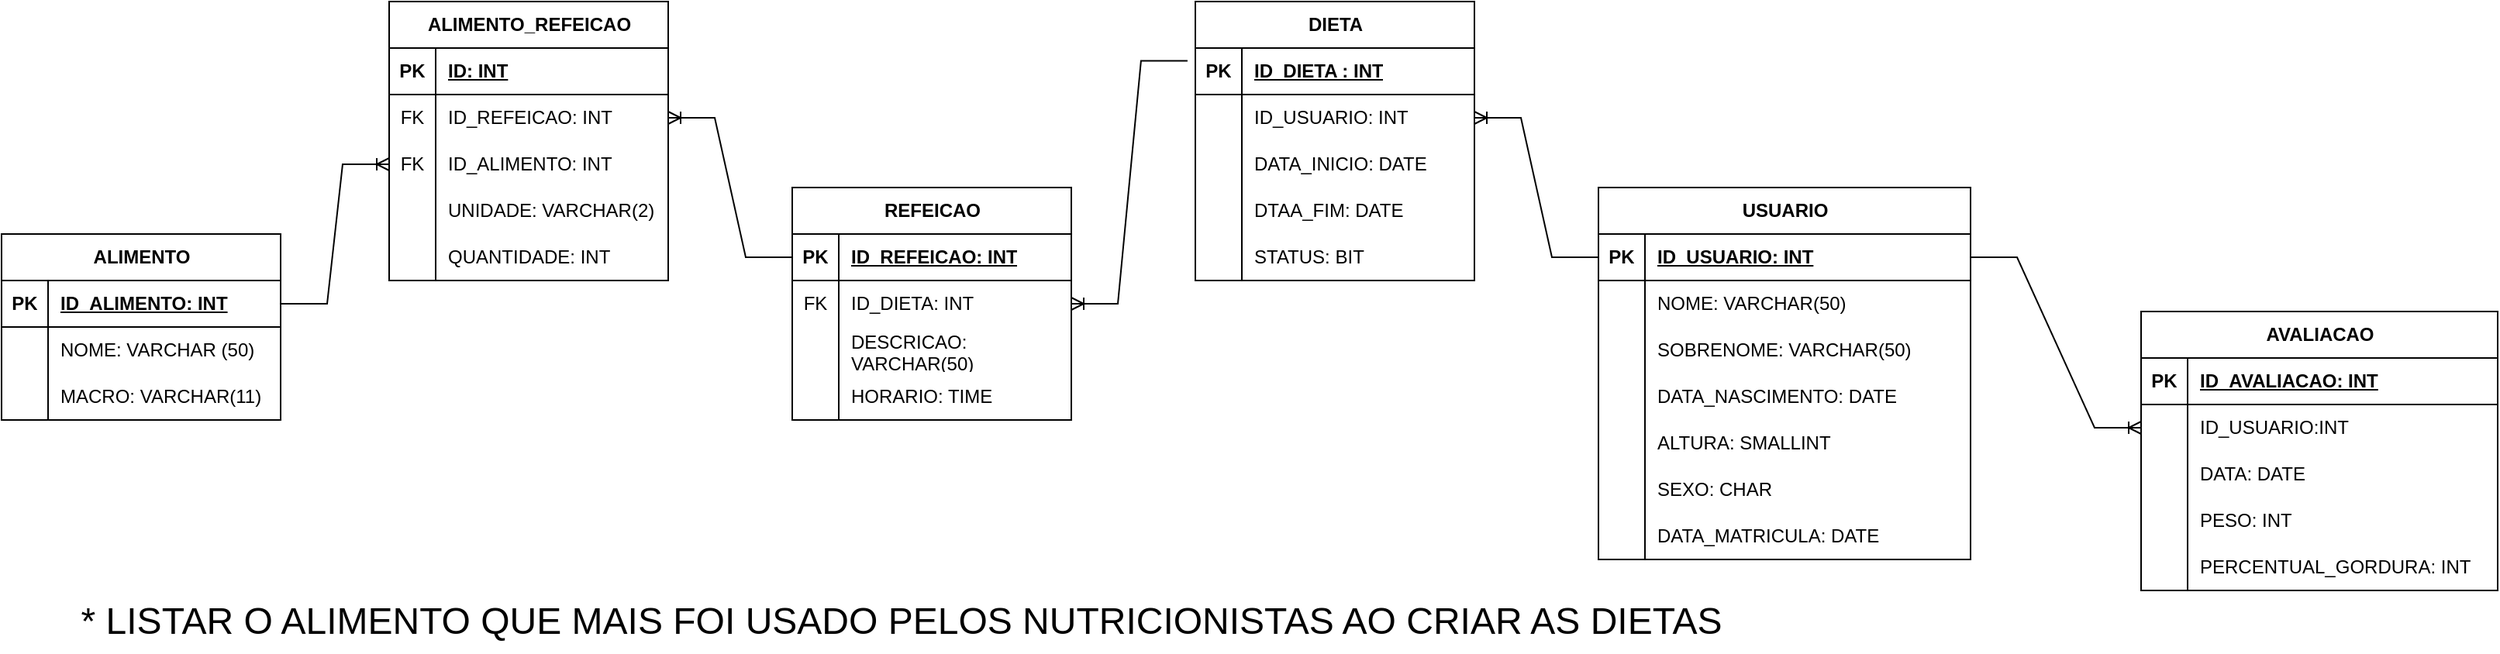 <mxfile version="21.6.1" type="device">
  <diagram id="R2lEEEUBdFMjLlhIrx00" name="Page-1">
    <mxGraphModel dx="2368" dy="731" grid="1" gridSize="10" guides="1" tooltips="1" connect="1" arrows="1" fold="1" page="1" pageScale="1" pageWidth="850" pageHeight="1100" math="0" shadow="0" extFonts="Permanent Marker^https://fonts.googleapis.com/css?family=Permanent+Marker">
      <root>
        <mxCell id="0" />
        <mxCell id="1" parent="0" />
        <mxCell id="DUflB0qH1Pc5Gv7iuEKo-1" value="USUARIO" style="shape=table;startSize=30;container=1;collapsible=1;childLayout=tableLayout;fixedRows=1;rowLines=0;fontStyle=1;align=center;resizeLast=1;html=1;" vertex="1" parent="1">
          <mxGeometry x="550" y="160" width="240" height="240" as="geometry" />
        </mxCell>
        <mxCell id="DUflB0qH1Pc5Gv7iuEKo-2" value="" style="shape=tableRow;horizontal=0;startSize=0;swimlaneHead=0;swimlaneBody=0;fillColor=none;collapsible=0;dropTarget=0;points=[[0,0.5],[1,0.5]];portConstraint=eastwest;top=0;left=0;right=0;bottom=1;" vertex="1" parent="DUflB0qH1Pc5Gv7iuEKo-1">
          <mxGeometry y="30" width="240" height="30" as="geometry" />
        </mxCell>
        <mxCell id="DUflB0qH1Pc5Gv7iuEKo-3" value="PK" style="shape=partialRectangle;connectable=0;fillColor=none;top=0;left=0;bottom=0;right=0;fontStyle=1;overflow=hidden;whiteSpace=wrap;html=1;" vertex="1" parent="DUflB0qH1Pc5Gv7iuEKo-2">
          <mxGeometry width="30" height="30" as="geometry">
            <mxRectangle width="30" height="30" as="alternateBounds" />
          </mxGeometry>
        </mxCell>
        <mxCell id="DUflB0qH1Pc5Gv7iuEKo-4" value="ID_USUARIO: INT" style="shape=partialRectangle;connectable=0;fillColor=none;top=0;left=0;bottom=0;right=0;align=left;spacingLeft=6;fontStyle=5;overflow=hidden;whiteSpace=wrap;html=1;" vertex="1" parent="DUflB0qH1Pc5Gv7iuEKo-2">
          <mxGeometry x="30" width="210" height="30" as="geometry">
            <mxRectangle width="210" height="30" as="alternateBounds" />
          </mxGeometry>
        </mxCell>
        <mxCell id="DUflB0qH1Pc5Gv7iuEKo-5" value="" style="shape=tableRow;horizontal=0;startSize=0;swimlaneHead=0;swimlaneBody=0;fillColor=none;collapsible=0;dropTarget=0;points=[[0,0.5],[1,0.5]];portConstraint=eastwest;top=0;left=0;right=0;bottom=0;" vertex="1" parent="DUflB0qH1Pc5Gv7iuEKo-1">
          <mxGeometry y="60" width="240" height="30" as="geometry" />
        </mxCell>
        <mxCell id="DUflB0qH1Pc5Gv7iuEKo-6" value="" style="shape=partialRectangle;connectable=0;fillColor=none;top=0;left=0;bottom=0;right=0;editable=1;overflow=hidden;whiteSpace=wrap;html=1;" vertex="1" parent="DUflB0qH1Pc5Gv7iuEKo-5">
          <mxGeometry width="30" height="30" as="geometry">
            <mxRectangle width="30" height="30" as="alternateBounds" />
          </mxGeometry>
        </mxCell>
        <mxCell id="DUflB0qH1Pc5Gv7iuEKo-7" value="NOME: VARCHAR(50)" style="shape=partialRectangle;connectable=0;fillColor=none;top=0;left=0;bottom=0;right=0;align=left;spacingLeft=6;overflow=hidden;whiteSpace=wrap;html=1;" vertex="1" parent="DUflB0qH1Pc5Gv7iuEKo-5">
          <mxGeometry x="30" width="210" height="30" as="geometry">
            <mxRectangle width="210" height="30" as="alternateBounds" />
          </mxGeometry>
        </mxCell>
        <mxCell id="DUflB0qH1Pc5Gv7iuEKo-8" value="" style="shape=tableRow;horizontal=0;startSize=0;swimlaneHead=0;swimlaneBody=0;fillColor=none;collapsible=0;dropTarget=0;points=[[0,0.5],[1,0.5]];portConstraint=eastwest;top=0;left=0;right=0;bottom=0;" vertex="1" parent="DUflB0qH1Pc5Gv7iuEKo-1">
          <mxGeometry y="90" width="240" height="30" as="geometry" />
        </mxCell>
        <mxCell id="DUflB0qH1Pc5Gv7iuEKo-9" value="" style="shape=partialRectangle;connectable=0;fillColor=none;top=0;left=0;bottom=0;right=0;editable=1;overflow=hidden;whiteSpace=wrap;html=1;" vertex="1" parent="DUflB0qH1Pc5Gv7iuEKo-8">
          <mxGeometry width="30" height="30" as="geometry">
            <mxRectangle width="30" height="30" as="alternateBounds" />
          </mxGeometry>
        </mxCell>
        <mxCell id="DUflB0qH1Pc5Gv7iuEKo-10" value="SOBRENOME: VARCHAR(50)" style="shape=partialRectangle;connectable=0;fillColor=none;top=0;left=0;bottom=0;right=0;align=left;spacingLeft=6;overflow=hidden;whiteSpace=wrap;html=1;" vertex="1" parent="DUflB0qH1Pc5Gv7iuEKo-8">
          <mxGeometry x="30" width="210" height="30" as="geometry">
            <mxRectangle width="210" height="30" as="alternateBounds" />
          </mxGeometry>
        </mxCell>
        <mxCell id="DUflB0qH1Pc5Gv7iuEKo-11" value="" style="shape=tableRow;horizontal=0;startSize=0;swimlaneHead=0;swimlaneBody=0;fillColor=none;collapsible=0;dropTarget=0;points=[[0,0.5],[1,0.5]];portConstraint=eastwest;top=0;left=0;right=0;bottom=0;" vertex="1" parent="DUflB0qH1Pc5Gv7iuEKo-1">
          <mxGeometry y="120" width="240" height="30" as="geometry" />
        </mxCell>
        <mxCell id="DUflB0qH1Pc5Gv7iuEKo-12" value="" style="shape=partialRectangle;connectable=0;fillColor=none;top=0;left=0;bottom=0;right=0;editable=1;overflow=hidden;whiteSpace=wrap;html=1;" vertex="1" parent="DUflB0qH1Pc5Gv7iuEKo-11">
          <mxGeometry width="30" height="30" as="geometry">
            <mxRectangle width="30" height="30" as="alternateBounds" />
          </mxGeometry>
        </mxCell>
        <mxCell id="DUflB0qH1Pc5Gv7iuEKo-13" value="DATA_NASCIMENTO: DATE" style="shape=partialRectangle;connectable=0;fillColor=none;top=0;left=0;bottom=0;right=0;align=left;spacingLeft=6;overflow=hidden;whiteSpace=wrap;html=1;" vertex="1" parent="DUflB0qH1Pc5Gv7iuEKo-11">
          <mxGeometry x="30" width="210" height="30" as="geometry">
            <mxRectangle width="210" height="30" as="alternateBounds" />
          </mxGeometry>
        </mxCell>
        <mxCell id="DUflB0qH1Pc5Gv7iuEKo-14" style="shape=tableRow;horizontal=0;startSize=0;swimlaneHead=0;swimlaneBody=0;fillColor=none;collapsible=0;dropTarget=0;points=[[0,0.5],[1,0.5]];portConstraint=eastwest;top=0;left=0;right=0;bottom=0;" vertex="1" parent="DUflB0qH1Pc5Gv7iuEKo-1">
          <mxGeometry y="150" width="240" height="30" as="geometry" />
        </mxCell>
        <mxCell id="DUflB0qH1Pc5Gv7iuEKo-15" style="shape=partialRectangle;connectable=0;fillColor=none;top=0;left=0;bottom=0;right=0;editable=1;overflow=hidden;whiteSpace=wrap;html=1;" vertex="1" parent="DUflB0qH1Pc5Gv7iuEKo-14">
          <mxGeometry width="30" height="30" as="geometry">
            <mxRectangle width="30" height="30" as="alternateBounds" />
          </mxGeometry>
        </mxCell>
        <mxCell id="DUflB0qH1Pc5Gv7iuEKo-16" value="ALTURA: SMALLINT" style="shape=partialRectangle;connectable=0;fillColor=none;top=0;left=0;bottom=0;right=0;align=left;spacingLeft=6;overflow=hidden;whiteSpace=wrap;html=1;" vertex="1" parent="DUflB0qH1Pc5Gv7iuEKo-14">
          <mxGeometry x="30" width="210" height="30" as="geometry">
            <mxRectangle width="210" height="30" as="alternateBounds" />
          </mxGeometry>
        </mxCell>
        <mxCell id="DUflB0qH1Pc5Gv7iuEKo-20" style="shape=tableRow;horizontal=0;startSize=0;swimlaneHead=0;swimlaneBody=0;fillColor=none;collapsible=0;dropTarget=0;points=[[0,0.5],[1,0.5]];portConstraint=eastwest;top=0;left=0;right=0;bottom=0;" vertex="1" parent="DUflB0qH1Pc5Gv7iuEKo-1">
          <mxGeometry y="180" width="240" height="30" as="geometry" />
        </mxCell>
        <mxCell id="DUflB0qH1Pc5Gv7iuEKo-21" style="shape=partialRectangle;connectable=0;fillColor=none;top=0;left=0;bottom=0;right=0;editable=1;overflow=hidden;whiteSpace=wrap;html=1;" vertex="1" parent="DUflB0qH1Pc5Gv7iuEKo-20">
          <mxGeometry width="30" height="30" as="geometry">
            <mxRectangle width="30" height="30" as="alternateBounds" />
          </mxGeometry>
        </mxCell>
        <mxCell id="DUflB0qH1Pc5Gv7iuEKo-22" value="SEXO: CHAR" style="shape=partialRectangle;connectable=0;fillColor=none;top=0;left=0;bottom=0;right=0;align=left;spacingLeft=6;overflow=hidden;whiteSpace=wrap;html=1;" vertex="1" parent="DUflB0qH1Pc5Gv7iuEKo-20">
          <mxGeometry x="30" width="210" height="30" as="geometry">
            <mxRectangle width="210" height="30" as="alternateBounds" />
          </mxGeometry>
        </mxCell>
        <mxCell id="DUflB0qH1Pc5Gv7iuEKo-91" style="shape=tableRow;horizontal=0;startSize=0;swimlaneHead=0;swimlaneBody=0;fillColor=none;collapsible=0;dropTarget=0;points=[[0,0.5],[1,0.5]];portConstraint=eastwest;top=0;left=0;right=0;bottom=0;" vertex="1" parent="DUflB0qH1Pc5Gv7iuEKo-1">
          <mxGeometry y="210" width="240" height="30" as="geometry" />
        </mxCell>
        <mxCell id="DUflB0qH1Pc5Gv7iuEKo-92" style="shape=partialRectangle;connectable=0;fillColor=none;top=0;left=0;bottom=0;right=0;editable=1;overflow=hidden;whiteSpace=wrap;html=1;" vertex="1" parent="DUflB0qH1Pc5Gv7iuEKo-91">
          <mxGeometry width="30" height="30" as="geometry">
            <mxRectangle width="30" height="30" as="alternateBounds" />
          </mxGeometry>
        </mxCell>
        <mxCell id="DUflB0qH1Pc5Gv7iuEKo-93" value="DATA_MATRICULA: DATE" style="shape=partialRectangle;connectable=0;fillColor=none;top=0;left=0;bottom=0;right=0;align=left;spacingLeft=6;overflow=hidden;whiteSpace=wrap;html=1;" vertex="1" parent="DUflB0qH1Pc5Gv7iuEKo-91">
          <mxGeometry x="30" width="210" height="30" as="geometry">
            <mxRectangle width="210" height="30" as="alternateBounds" />
          </mxGeometry>
        </mxCell>
        <mxCell id="DUflB0qH1Pc5Gv7iuEKo-68" value="" style="edgeStyle=entityRelationEdgeStyle;fontSize=12;html=1;endArrow=ERoneToMany;rounded=0;exitX=0;exitY=0.5;exitDx=0;exitDy=0;entryX=1;entryY=0.5;entryDx=0;entryDy=0;" edge="1" parent="1" source="DUflB0qH1Pc5Gv7iuEKo-2" target="DUflB0qH1Pc5Gv7iuEKo-139">
          <mxGeometry width="100" height="100" relative="1" as="geometry">
            <mxPoint x="160" y="270" as="sourcePoint" />
            <mxPoint x="420.0" y="155" as="targetPoint" />
          </mxGeometry>
        </mxCell>
        <mxCell id="DUflB0qH1Pc5Gv7iuEKo-69" value="AVALIACAO" style="shape=table;startSize=30;container=1;collapsible=1;childLayout=tableLayout;fixedRows=1;rowLines=0;fontStyle=1;align=center;resizeLast=1;html=1;" vertex="1" parent="1">
          <mxGeometry x="900" y="240" width="230" height="180" as="geometry" />
        </mxCell>
        <mxCell id="DUflB0qH1Pc5Gv7iuEKo-70" value="" style="shape=tableRow;horizontal=0;startSize=0;swimlaneHead=0;swimlaneBody=0;fillColor=none;collapsible=0;dropTarget=0;points=[[0,0.5],[1,0.5]];portConstraint=eastwest;top=0;left=0;right=0;bottom=1;" vertex="1" parent="DUflB0qH1Pc5Gv7iuEKo-69">
          <mxGeometry y="30" width="230" height="30" as="geometry" />
        </mxCell>
        <mxCell id="DUflB0qH1Pc5Gv7iuEKo-71" value="PK" style="shape=partialRectangle;connectable=0;fillColor=none;top=0;left=0;bottom=0;right=0;fontStyle=1;overflow=hidden;whiteSpace=wrap;html=1;" vertex="1" parent="DUflB0qH1Pc5Gv7iuEKo-70">
          <mxGeometry width="30" height="30" as="geometry">
            <mxRectangle width="30" height="30" as="alternateBounds" />
          </mxGeometry>
        </mxCell>
        <mxCell id="DUflB0qH1Pc5Gv7iuEKo-72" value="ID_AVALIACAO: INT" style="shape=partialRectangle;connectable=0;fillColor=none;top=0;left=0;bottom=0;right=0;align=left;spacingLeft=6;fontStyle=5;overflow=hidden;whiteSpace=wrap;html=1;" vertex="1" parent="DUflB0qH1Pc5Gv7iuEKo-70">
          <mxGeometry x="30" width="200" height="30" as="geometry">
            <mxRectangle width="200" height="30" as="alternateBounds" />
          </mxGeometry>
        </mxCell>
        <mxCell id="DUflB0qH1Pc5Gv7iuEKo-73" value="" style="shape=tableRow;horizontal=0;startSize=0;swimlaneHead=0;swimlaneBody=0;fillColor=none;collapsible=0;dropTarget=0;points=[[0,0.5],[1,0.5]];portConstraint=eastwest;top=0;left=0;right=0;bottom=0;" vertex="1" parent="DUflB0qH1Pc5Gv7iuEKo-69">
          <mxGeometry y="60" width="230" height="30" as="geometry" />
        </mxCell>
        <mxCell id="DUflB0qH1Pc5Gv7iuEKo-74" value="" style="shape=partialRectangle;connectable=0;fillColor=none;top=0;left=0;bottom=0;right=0;editable=1;overflow=hidden;whiteSpace=wrap;html=1;" vertex="1" parent="DUflB0qH1Pc5Gv7iuEKo-73">
          <mxGeometry width="30" height="30" as="geometry">
            <mxRectangle width="30" height="30" as="alternateBounds" />
          </mxGeometry>
        </mxCell>
        <mxCell id="DUflB0qH1Pc5Gv7iuEKo-75" value="ID_USUARIO:INT" style="shape=partialRectangle;connectable=0;fillColor=none;top=0;left=0;bottom=0;right=0;align=left;spacingLeft=6;overflow=hidden;whiteSpace=wrap;html=1;" vertex="1" parent="DUflB0qH1Pc5Gv7iuEKo-73">
          <mxGeometry x="30" width="200" height="30" as="geometry">
            <mxRectangle width="200" height="30" as="alternateBounds" />
          </mxGeometry>
        </mxCell>
        <mxCell id="DUflB0qH1Pc5Gv7iuEKo-76" value="" style="shape=tableRow;horizontal=0;startSize=0;swimlaneHead=0;swimlaneBody=0;fillColor=none;collapsible=0;dropTarget=0;points=[[0,0.5],[1,0.5]];portConstraint=eastwest;top=0;left=0;right=0;bottom=0;" vertex="1" parent="DUflB0qH1Pc5Gv7iuEKo-69">
          <mxGeometry y="90" width="230" height="30" as="geometry" />
        </mxCell>
        <mxCell id="DUflB0qH1Pc5Gv7iuEKo-77" value="" style="shape=partialRectangle;connectable=0;fillColor=none;top=0;left=0;bottom=0;right=0;editable=1;overflow=hidden;whiteSpace=wrap;html=1;" vertex="1" parent="DUflB0qH1Pc5Gv7iuEKo-76">
          <mxGeometry width="30" height="30" as="geometry">
            <mxRectangle width="30" height="30" as="alternateBounds" />
          </mxGeometry>
        </mxCell>
        <mxCell id="DUflB0qH1Pc5Gv7iuEKo-78" value="DATA: DATE" style="shape=partialRectangle;connectable=0;fillColor=none;top=0;left=0;bottom=0;right=0;align=left;spacingLeft=6;overflow=hidden;whiteSpace=wrap;html=1;" vertex="1" parent="DUflB0qH1Pc5Gv7iuEKo-76">
          <mxGeometry x="30" width="200" height="30" as="geometry">
            <mxRectangle width="200" height="30" as="alternateBounds" />
          </mxGeometry>
        </mxCell>
        <mxCell id="DUflB0qH1Pc5Gv7iuEKo-79" value="" style="shape=tableRow;horizontal=0;startSize=0;swimlaneHead=0;swimlaneBody=0;fillColor=none;collapsible=0;dropTarget=0;points=[[0,0.5],[1,0.5]];portConstraint=eastwest;top=0;left=0;right=0;bottom=0;" vertex="1" parent="DUflB0qH1Pc5Gv7iuEKo-69">
          <mxGeometry y="120" width="230" height="30" as="geometry" />
        </mxCell>
        <mxCell id="DUflB0qH1Pc5Gv7iuEKo-80" value="" style="shape=partialRectangle;connectable=0;fillColor=none;top=0;left=0;bottom=0;right=0;editable=1;overflow=hidden;whiteSpace=wrap;html=1;" vertex="1" parent="DUflB0qH1Pc5Gv7iuEKo-79">
          <mxGeometry width="30" height="30" as="geometry">
            <mxRectangle width="30" height="30" as="alternateBounds" />
          </mxGeometry>
        </mxCell>
        <mxCell id="DUflB0qH1Pc5Gv7iuEKo-81" value="PESO: INT" style="shape=partialRectangle;connectable=0;fillColor=none;top=0;left=0;bottom=0;right=0;align=left;spacingLeft=6;overflow=hidden;whiteSpace=wrap;html=1;" vertex="1" parent="DUflB0qH1Pc5Gv7iuEKo-79">
          <mxGeometry x="30" width="200" height="30" as="geometry">
            <mxRectangle width="200" height="30" as="alternateBounds" />
          </mxGeometry>
        </mxCell>
        <mxCell id="DUflB0qH1Pc5Gv7iuEKo-86" style="shape=tableRow;horizontal=0;startSize=0;swimlaneHead=0;swimlaneBody=0;fillColor=none;collapsible=0;dropTarget=0;points=[[0,0.5],[1,0.5]];portConstraint=eastwest;top=0;left=0;right=0;bottom=0;" vertex="1" parent="DUflB0qH1Pc5Gv7iuEKo-69">
          <mxGeometry y="150" width="230" height="30" as="geometry" />
        </mxCell>
        <mxCell id="DUflB0qH1Pc5Gv7iuEKo-87" style="shape=partialRectangle;connectable=0;fillColor=none;top=0;left=0;bottom=0;right=0;editable=1;overflow=hidden;whiteSpace=wrap;html=1;" vertex="1" parent="DUflB0qH1Pc5Gv7iuEKo-86">
          <mxGeometry width="30" height="30" as="geometry">
            <mxRectangle width="30" height="30" as="alternateBounds" />
          </mxGeometry>
        </mxCell>
        <mxCell id="DUflB0qH1Pc5Gv7iuEKo-88" value="PERCENTUAL_GORDURA: INT" style="shape=partialRectangle;connectable=0;fillColor=none;top=0;left=0;bottom=0;right=0;align=left;spacingLeft=6;overflow=hidden;whiteSpace=wrap;html=1;" vertex="1" parent="DUflB0qH1Pc5Gv7iuEKo-86">
          <mxGeometry x="30" width="200" height="30" as="geometry">
            <mxRectangle width="200" height="30" as="alternateBounds" />
          </mxGeometry>
        </mxCell>
        <mxCell id="DUflB0qH1Pc5Gv7iuEKo-82" value="" style="edgeStyle=entityRelationEdgeStyle;fontSize=12;html=1;endArrow=ERoneToMany;rounded=0;exitX=1;exitY=0.5;exitDx=0;exitDy=0;entryX=0;entryY=0.5;entryDx=0;entryDy=0;" edge="1" parent="1" source="DUflB0qH1Pc5Gv7iuEKo-2" target="DUflB0qH1Pc5Gv7iuEKo-73">
          <mxGeometry width="100" height="100" relative="1" as="geometry">
            <mxPoint x="660" y="270" as="sourcePoint" />
            <mxPoint x="760" y="170" as="targetPoint" />
          </mxGeometry>
        </mxCell>
        <mxCell id="DUflB0qH1Pc5Gv7iuEKo-94" value="REFEICAO" style="shape=table;startSize=30;container=1;collapsible=1;childLayout=tableLayout;fixedRows=1;rowLines=0;fontStyle=1;align=center;resizeLast=1;html=1;" vertex="1" parent="1">
          <mxGeometry x="30" y="160" width="180" height="150" as="geometry" />
        </mxCell>
        <mxCell id="DUflB0qH1Pc5Gv7iuEKo-95" value="" style="shape=tableRow;horizontal=0;startSize=0;swimlaneHead=0;swimlaneBody=0;fillColor=none;collapsible=0;dropTarget=0;points=[[0,0.5],[1,0.5]];portConstraint=eastwest;top=0;left=0;right=0;bottom=1;" vertex="1" parent="DUflB0qH1Pc5Gv7iuEKo-94">
          <mxGeometry y="30" width="180" height="30" as="geometry" />
        </mxCell>
        <mxCell id="DUflB0qH1Pc5Gv7iuEKo-96" value="PK" style="shape=partialRectangle;connectable=0;fillColor=none;top=0;left=0;bottom=0;right=0;fontStyle=1;overflow=hidden;whiteSpace=wrap;html=1;" vertex="1" parent="DUflB0qH1Pc5Gv7iuEKo-95">
          <mxGeometry width="30" height="30" as="geometry">
            <mxRectangle width="30" height="30" as="alternateBounds" />
          </mxGeometry>
        </mxCell>
        <mxCell id="DUflB0qH1Pc5Gv7iuEKo-97" value="ID_REFEICAO: INT" style="shape=partialRectangle;connectable=0;fillColor=none;top=0;left=0;bottom=0;right=0;align=left;spacingLeft=6;fontStyle=5;overflow=hidden;whiteSpace=wrap;html=1;" vertex="1" parent="DUflB0qH1Pc5Gv7iuEKo-95">
          <mxGeometry x="30" width="150" height="30" as="geometry">
            <mxRectangle width="150" height="30" as="alternateBounds" />
          </mxGeometry>
        </mxCell>
        <mxCell id="DUflB0qH1Pc5Gv7iuEKo-98" value="" style="shape=tableRow;horizontal=0;startSize=0;swimlaneHead=0;swimlaneBody=0;fillColor=none;collapsible=0;dropTarget=0;points=[[0,0.5],[1,0.5]];portConstraint=eastwest;top=0;left=0;right=0;bottom=0;" vertex="1" parent="DUflB0qH1Pc5Gv7iuEKo-94">
          <mxGeometry y="60" width="180" height="30" as="geometry" />
        </mxCell>
        <mxCell id="DUflB0qH1Pc5Gv7iuEKo-99" value="FK" style="shape=partialRectangle;connectable=0;fillColor=none;top=0;left=0;bottom=0;right=0;editable=1;overflow=hidden;whiteSpace=wrap;html=1;" vertex="1" parent="DUflB0qH1Pc5Gv7iuEKo-98">
          <mxGeometry width="30" height="30" as="geometry">
            <mxRectangle width="30" height="30" as="alternateBounds" />
          </mxGeometry>
        </mxCell>
        <mxCell id="DUflB0qH1Pc5Gv7iuEKo-100" value="ID_DIETA: INT" style="shape=partialRectangle;connectable=0;fillColor=none;top=0;left=0;bottom=0;right=0;align=left;spacingLeft=6;overflow=hidden;whiteSpace=wrap;html=1;" vertex="1" parent="DUflB0qH1Pc5Gv7iuEKo-98">
          <mxGeometry x="30" width="150" height="30" as="geometry">
            <mxRectangle width="150" height="30" as="alternateBounds" />
          </mxGeometry>
        </mxCell>
        <mxCell id="DUflB0qH1Pc5Gv7iuEKo-101" value="" style="shape=tableRow;horizontal=0;startSize=0;swimlaneHead=0;swimlaneBody=0;fillColor=none;collapsible=0;dropTarget=0;points=[[0,0.5],[1,0.5]];portConstraint=eastwest;top=0;left=0;right=0;bottom=0;" vertex="1" parent="DUflB0qH1Pc5Gv7iuEKo-94">
          <mxGeometry y="90" width="180" height="30" as="geometry" />
        </mxCell>
        <mxCell id="DUflB0qH1Pc5Gv7iuEKo-102" value="" style="shape=partialRectangle;connectable=0;fillColor=none;top=0;left=0;bottom=0;right=0;editable=1;overflow=hidden;whiteSpace=wrap;html=1;" vertex="1" parent="DUflB0qH1Pc5Gv7iuEKo-101">
          <mxGeometry width="30" height="30" as="geometry">
            <mxRectangle width="30" height="30" as="alternateBounds" />
          </mxGeometry>
        </mxCell>
        <mxCell id="DUflB0qH1Pc5Gv7iuEKo-103" value="DESCRICAO: VARCHAR(50)" style="shape=partialRectangle;connectable=0;fillColor=none;top=0;left=0;bottom=0;right=0;align=left;spacingLeft=6;overflow=hidden;whiteSpace=wrap;html=1;" vertex="1" parent="DUflB0qH1Pc5Gv7iuEKo-101">
          <mxGeometry x="30" width="150" height="30" as="geometry">
            <mxRectangle width="150" height="30" as="alternateBounds" />
          </mxGeometry>
        </mxCell>
        <mxCell id="DUflB0qH1Pc5Gv7iuEKo-104" style="shape=tableRow;horizontal=0;startSize=0;swimlaneHead=0;swimlaneBody=0;fillColor=none;collapsible=0;dropTarget=0;points=[[0,0.5],[1,0.5]];portConstraint=eastwest;top=0;left=0;right=0;bottom=0;" vertex="1" parent="DUflB0qH1Pc5Gv7iuEKo-94">
          <mxGeometry y="120" width="180" height="30" as="geometry" />
        </mxCell>
        <mxCell id="DUflB0qH1Pc5Gv7iuEKo-105" value="" style="shape=partialRectangle;connectable=0;fillColor=none;top=0;left=0;bottom=0;right=0;editable=1;overflow=hidden;whiteSpace=wrap;html=1;" vertex="1" parent="DUflB0qH1Pc5Gv7iuEKo-104">
          <mxGeometry width="30" height="30" as="geometry">
            <mxRectangle width="30" height="30" as="alternateBounds" />
          </mxGeometry>
        </mxCell>
        <mxCell id="DUflB0qH1Pc5Gv7iuEKo-106" value="HORARIO: TIME" style="shape=partialRectangle;connectable=0;fillColor=none;top=0;left=0;bottom=0;right=0;align=left;spacingLeft=6;overflow=hidden;whiteSpace=wrap;html=1;" vertex="1" parent="DUflB0qH1Pc5Gv7iuEKo-104">
          <mxGeometry x="30" width="150" height="30" as="geometry">
            <mxRectangle width="150" height="30" as="alternateBounds" />
          </mxGeometry>
        </mxCell>
        <mxCell id="DUflB0qH1Pc5Gv7iuEKo-107" value="ALIMENTO_REFEICAO" style="shape=table;startSize=30;container=1;collapsible=1;childLayout=tableLayout;fixedRows=1;rowLines=0;fontStyle=1;align=center;resizeLast=1;html=1;" vertex="1" parent="1">
          <mxGeometry x="-230" y="40" width="180" height="180" as="geometry" />
        </mxCell>
        <mxCell id="DUflB0qH1Pc5Gv7iuEKo-108" value="" style="shape=tableRow;horizontal=0;startSize=0;swimlaneHead=0;swimlaneBody=0;fillColor=none;collapsible=0;dropTarget=0;points=[[0,0.5],[1,0.5]];portConstraint=eastwest;top=0;left=0;right=0;bottom=1;" vertex="1" parent="DUflB0qH1Pc5Gv7iuEKo-107">
          <mxGeometry y="30" width="180" height="30" as="geometry" />
        </mxCell>
        <mxCell id="DUflB0qH1Pc5Gv7iuEKo-109" value="PK" style="shape=partialRectangle;connectable=0;fillColor=none;top=0;left=0;bottom=0;right=0;fontStyle=1;overflow=hidden;whiteSpace=wrap;html=1;" vertex="1" parent="DUflB0qH1Pc5Gv7iuEKo-108">
          <mxGeometry width="30" height="30" as="geometry">
            <mxRectangle width="30" height="30" as="alternateBounds" />
          </mxGeometry>
        </mxCell>
        <mxCell id="DUflB0qH1Pc5Gv7iuEKo-110" value="ID: INT" style="shape=partialRectangle;connectable=0;fillColor=none;top=0;left=0;bottom=0;right=0;align=left;spacingLeft=6;fontStyle=5;overflow=hidden;whiteSpace=wrap;html=1;" vertex="1" parent="DUflB0qH1Pc5Gv7iuEKo-108">
          <mxGeometry x="30" width="150" height="30" as="geometry">
            <mxRectangle width="150" height="30" as="alternateBounds" />
          </mxGeometry>
        </mxCell>
        <mxCell id="DUflB0qH1Pc5Gv7iuEKo-111" value="" style="shape=tableRow;horizontal=0;startSize=0;swimlaneHead=0;swimlaneBody=0;fillColor=none;collapsible=0;dropTarget=0;points=[[0,0.5],[1,0.5]];portConstraint=eastwest;top=0;left=0;right=0;bottom=0;" vertex="1" parent="DUflB0qH1Pc5Gv7iuEKo-107">
          <mxGeometry y="60" width="180" height="30" as="geometry" />
        </mxCell>
        <mxCell id="DUflB0qH1Pc5Gv7iuEKo-112" value="FK" style="shape=partialRectangle;connectable=0;fillColor=none;top=0;left=0;bottom=0;right=0;editable=1;overflow=hidden;whiteSpace=wrap;html=1;" vertex="1" parent="DUflB0qH1Pc5Gv7iuEKo-111">
          <mxGeometry width="30" height="30" as="geometry">
            <mxRectangle width="30" height="30" as="alternateBounds" />
          </mxGeometry>
        </mxCell>
        <mxCell id="DUflB0qH1Pc5Gv7iuEKo-113" value="ID_REFEICAO: INT" style="shape=partialRectangle;connectable=0;fillColor=none;top=0;left=0;bottom=0;right=0;align=left;spacingLeft=6;overflow=hidden;whiteSpace=wrap;html=1;" vertex="1" parent="DUflB0qH1Pc5Gv7iuEKo-111">
          <mxGeometry x="30" width="150" height="30" as="geometry">
            <mxRectangle width="150" height="30" as="alternateBounds" />
          </mxGeometry>
        </mxCell>
        <mxCell id="DUflB0qH1Pc5Gv7iuEKo-114" value="" style="shape=tableRow;horizontal=0;startSize=0;swimlaneHead=0;swimlaneBody=0;fillColor=none;collapsible=0;dropTarget=0;points=[[0,0.5],[1,0.5]];portConstraint=eastwest;top=0;left=0;right=0;bottom=0;" vertex="1" parent="DUflB0qH1Pc5Gv7iuEKo-107">
          <mxGeometry y="90" width="180" height="30" as="geometry" />
        </mxCell>
        <mxCell id="DUflB0qH1Pc5Gv7iuEKo-115" value="FK" style="shape=partialRectangle;connectable=0;fillColor=none;top=0;left=0;bottom=0;right=0;editable=1;overflow=hidden;whiteSpace=wrap;html=1;" vertex="1" parent="DUflB0qH1Pc5Gv7iuEKo-114">
          <mxGeometry width="30" height="30" as="geometry">
            <mxRectangle width="30" height="30" as="alternateBounds" />
          </mxGeometry>
        </mxCell>
        <mxCell id="DUflB0qH1Pc5Gv7iuEKo-116" value="ID_ALIMENTO: INT" style="shape=partialRectangle;connectable=0;fillColor=none;top=0;left=0;bottom=0;right=0;align=left;spacingLeft=6;overflow=hidden;whiteSpace=wrap;html=1;" vertex="1" parent="DUflB0qH1Pc5Gv7iuEKo-114">
          <mxGeometry x="30" width="150" height="30" as="geometry">
            <mxRectangle width="150" height="30" as="alternateBounds" />
          </mxGeometry>
        </mxCell>
        <mxCell id="DUflB0qH1Pc5Gv7iuEKo-117" value="" style="shape=tableRow;horizontal=0;startSize=0;swimlaneHead=0;swimlaneBody=0;fillColor=none;collapsible=0;dropTarget=0;points=[[0,0.5],[1,0.5]];portConstraint=eastwest;top=0;left=0;right=0;bottom=0;" vertex="1" parent="DUflB0qH1Pc5Gv7iuEKo-107">
          <mxGeometry y="120" width="180" height="30" as="geometry" />
        </mxCell>
        <mxCell id="DUflB0qH1Pc5Gv7iuEKo-118" value="" style="shape=partialRectangle;connectable=0;fillColor=none;top=0;left=0;bottom=0;right=0;editable=1;overflow=hidden;whiteSpace=wrap;html=1;" vertex="1" parent="DUflB0qH1Pc5Gv7iuEKo-117">
          <mxGeometry width="30" height="30" as="geometry">
            <mxRectangle width="30" height="30" as="alternateBounds" />
          </mxGeometry>
        </mxCell>
        <mxCell id="DUflB0qH1Pc5Gv7iuEKo-119" value="UNIDADE: VARCHAR(2)" style="shape=partialRectangle;connectable=0;fillColor=none;top=0;left=0;bottom=0;right=0;align=left;spacingLeft=6;overflow=hidden;whiteSpace=wrap;html=1;" vertex="1" parent="DUflB0qH1Pc5Gv7iuEKo-117">
          <mxGeometry x="30" width="150" height="30" as="geometry">
            <mxRectangle width="150" height="30" as="alternateBounds" />
          </mxGeometry>
        </mxCell>
        <mxCell id="DUflB0qH1Pc5Gv7iuEKo-120" style="shape=tableRow;horizontal=0;startSize=0;swimlaneHead=0;swimlaneBody=0;fillColor=none;collapsible=0;dropTarget=0;points=[[0,0.5],[1,0.5]];portConstraint=eastwest;top=0;left=0;right=0;bottom=0;" vertex="1" parent="DUflB0qH1Pc5Gv7iuEKo-107">
          <mxGeometry y="150" width="180" height="30" as="geometry" />
        </mxCell>
        <mxCell id="DUflB0qH1Pc5Gv7iuEKo-121" style="shape=partialRectangle;connectable=0;fillColor=none;top=0;left=0;bottom=0;right=0;editable=1;overflow=hidden;whiteSpace=wrap;html=1;" vertex="1" parent="DUflB0qH1Pc5Gv7iuEKo-120">
          <mxGeometry width="30" height="30" as="geometry">
            <mxRectangle width="30" height="30" as="alternateBounds" />
          </mxGeometry>
        </mxCell>
        <mxCell id="DUflB0qH1Pc5Gv7iuEKo-122" value="QUANTIDADE: INT" style="shape=partialRectangle;connectable=0;fillColor=none;top=0;left=0;bottom=0;right=0;align=left;spacingLeft=6;overflow=hidden;whiteSpace=wrap;html=1;" vertex="1" parent="DUflB0qH1Pc5Gv7iuEKo-120">
          <mxGeometry x="30" width="150" height="30" as="geometry">
            <mxRectangle width="150" height="30" as="alternateBounds" />
          </mxGeometry>
        </mxCell>
        <mxCell id="DUflB0qH1Pc5Gv7iuEKo-123" value="ALIMENTO" style="shape=table;startSize=30;container=1;collapsible=1;childLayout=tableLayout;fixedRows=1;rowLines=0;fontStyle=1;align=center;resizeLast=1;html=1;" vertex="1" parent="1">
          <mxGeometry x="-480" y="190" width="180" height="120" as="geometry" />
        </mxCell>
        <mxCell id="DUflB0qH1Pc5Gv7iuEKo-124" value="" style="shape=tableRow;horizontal=0;startSize=0;swimlaneHead=0;swimlaneBody=0;fillColor=none;collapsible=0;dropTarget=0;points=[[0,0.5],[1,0.5]];portConstraint=eastwest;top=0;left=0;right=0;bottom=1;" vertex="1" parent="DUflB0qH1Pc5Gv7iuEKo-123">
          <mxGeometry y="30" width="180" height="30" as="geometry" />
        </mxCell>
        <mxCell id="DUflB0qH1Pc5Gv7iuEKo-125" value="PK" style="shape=partialRectangle;connectable=0;fillColor=none;top=0;left=0;bottom=0;right=0;fontStyle=1;overflow=hidden;whiteSpace=wrap;html=1;" vertex="1" parent="DUflB0qH1Pc5Gv7iuEKo-124">
          <mxGeometry width="30" height="30" as="geometry">
            <mxRectangle width="30" height="30" as="alternateBounds" />
          </mxGeometry>
        </mxCell>
        <mxCell id="DUflB0qH1Pc5Gv7iuEKo-126" value="ID_ALIMENTO: INT" style="shape=partialRectangle;connectable=0;fillColor=none;top=0;left=0;bottom=0;right=0;align=left;spacingLeft=6;fontStyle=5;overflow=hidden;whiteSpace=wrap;html=1;" vertex="1" parent="DUflB0qH1Pc5Gv7iuEKo-124">
          <mxGeometry x="30" width="150" height="30" as="geometry">
            <mxRectangle width="150" height="30" as="alternateBounds" />
          </mxGeometry>
        </mxCell>
        <mxCell id="DUflB0qH1Pc5Gv7iuEKo-127" value="" style="shape=tableRow;horizontal=0;startSize=0;swimlaneHead=0;swimlaneBody=0;fillColor=none;collapsible=0;dropTarget=0;points=[[0,0.5],[1,0.5]];portConstraint=eastwest;top=0;left=0;right=0;bottom=0;" vertex="1" parent="DUflB0qH1Pc5Gv7iuEKo-123">
          <mxGeometry y="60" width="180" height="30" as="geometry" />
        </mxCell>
        <mxCell id="DUflB0qH1Pc5Gv7iuEKo-128" value="" style="shape=partialRectangle;connectable=0;fillColor=none;top=0;left=0;bottom=0;right=0;editable=1;overflow=hidden;whiteSpace=wrap;html=1;" vertex="1" parent="DUflB0qH1Pc5Gv7iuEKo-127">
          <mxGeometry width="30" height="30" as="geometry">
            <mxRectangle width="30" height="30" as="alternateBounds" />
          </mxGeometry>
        </mxCell>
        <mxCell id="DUflB0qH1Pc5Gv7iuEKo-129" value="NOME: VARCHAR (50)" style="shape=partialRectangle;connectable=0;fillColor=none;top=0;left=0;bottom=0;right=0;align=left;spacingLeft=6;overflow=hidden;whiteSpace=wrap;html=1;" vertex="1" parent="DUflB0qH1Pc5Gv7iuEKo-127">
          <mxGeometry x="30" width="150" height="30" as="geometry">
            <mxRectangle width="150" height="30" as="alternateBounds" />
          </mxGeometry>
        </mxCell>
        <mxCell id="DUflB0qH1Pc5Gv7iuEKo-130" value="" style="shape=tableRow;horizontal=0;startSize=0;swimlaneHead=0;swimlaneBody=0;fillColor=none;collapsible=0;dropTarget=0;points=[[0,0.5],[1,0.5]];portConstraint=eastwest;top=0;left=0;right=0;bottom=0;" vertex="1" parent="DUflB0qH1Pc5Gv7iuEKo-123">
          <mxGeometry y="90" width="180" height="30" as="geometry" />
        </mxCell>
        <mxCell id="DUflB0qH1Pc5Gv7iuEKo-131" value="" style="shape=partialRectangle;connectable=0;fillColor=none;top=0;left=0;bottom=0;right=0;editable=1;overflow=hidden;whiteSpace=wrap;html=1;" vertex="1" parent="DUflB0qH1Pc5Gv7iuEKo-130">
          <mxGeometry width="30" height="30" as="geometry">
            <mxRectangle width="30" height="30" as="alternateBounds" />
          </mxGeometry>
        </mxCell>
        <mxCell id="DUflB0qH1Pc5Gv7iuEKo-132" value="MACRO: VARCHAR(11)" style="shape=partialRectangle;connectable=0;fillColor=none;top=0;left=0;bottom=0;right=0;align=left;spacingLeft=6;overflow=hidden;whiteSpace=wrap;html=1;" vertex="1" parent="DUflB0qH1Pc5Gv7iuEKo-130">
          <mxGeometry x="30" width="150" height="30" as="geometry">
            <mxRectangle width="150" height="30" as="alternateBounds" />
          </mxGeometry>
        </mxCell>
        <mxCell id="DUflB0qH1Pc5Gv7iuEKo-133" value="" style="edgeStyle=entityRelationEdgeStyle;fontSize=12;html=1;endArrow=ERoneToMany;rounded=0;exitX=0;exitY=0.5;exitDx=0;exitDy=0;entryX=1;entryY=0.5;entryDx=0;entryDy=0;" edge="1" parent="1" source="DUflB0qH1Pc5Gv7iuEKo-95" target="DUflB0qH1Pc5Gv7iuEKo-111">
          <mxGeometry width="100" height="100" relative="1" as="geometry">
            <mxPoint x="-380" y="340" as="sourcePoint" />
            <mxPoint x="-280" y="240" as="targetPoint" />
          </mxGeometry>
        </mxCell>
        <mxCell id="DUflB0qH1Pc5Gv7iuEKo-134" value="" style="edgeStyle=entityRelationEdgeStyle;fontSize=12;html=1;endArrow=ERoneToMany;rounded=0;exitX=1;exitY=0.5;exitDx=0;exitDy=0;entryX=0;entryY=0.5;entryDx=0;entryDy=0;" edge="1" parent="1" source="DUflB0qH1Pc5Gv7iuEKo-124" target="DUflB0qH1Pc5Gv7iuEKo-114">
          <mxGeometry width="100" height="100" relative="1" as="geometry">
            <mxPoint x="-380" y="340" as="sourcePoint" />
            <mxPoint x="-280" y="240" as="targetPoint" />
          </mxGeometry>
        </mxCell>
        <mxCell id="DUflB0qH1Pc5Gv7iuEKo-135" value="DIETA" style="shape=table;startSize=30;container=1;collapsible=1;childLayout=tableLayout;fixedRows=1;rowLines=0;fontStyle=1;align=center;resizeLast=1;html=1;" vertex="1" parent="1">
          <mxGeometry x="290" y="40" width="180" height="180" as="geometry" />
        </mxCell>
        <mxCell id="DUflB0qH1Pc5Gv7iuEKo-136" value="" style="shape=tableRow;horizontal=0;startSize=0;swimlaneHead=0;swimlaneBody=0;fillColor=none;collapsible=0;dropTarget=0;points=[[0,0.5],[1,0.5]];portConstraint=eastwest;top=0;left=0;right=0;bottom=1;" vertex="1" parent="DUflB0qH1Pc5Gv7iuEKo-135">
          <mxGeometry y="30" width="180" height="30" as="geometry" />
        </mxCell>
        <mxCell id="DUflB0qH1Pc5Gv7iuEKo-137" value="PK" style="shape=partialRectangle;connectable=0;fillColor=none;top=0;left=0;bottom=0;right=0;fontStyle=1;overflow=hidden;whiteSpace=wrap;html=1;" vertex="1" parent="DUflB0qH1Pc5Gv7iuEKo-136">
          <mxGeometry width="30" height="30" as="geometry">
            <mxRectangle width="30" height="30" as="alternateBounds" />
          </mxGeometry>
        </mxCell>
        <mxCell id="DUflB0qH1Pc5Gv7iuEKo-138" value="ID_DIETA : INT" style="shape=partialRectangle;connectable=0;fillColor=none;top=0;left=0;bottom=0;right=0;align=left;spacingLeft=6;fontStyle=5;overflow=hidden;whiteSpace=wrap;html=1;" vertex="1" parent="DUflB0qH1Pc5Gv7iuEKo-136">
          <mxGeometry x="30" width="150" height="30" as="geometry">
            <mxRectangle width="150" height="30" as="alternateBounds" />
          </mxGeometry>
        </mxCell>
        <mxCell id="DUflB0qH1Pc5Gv7iuEKo-139" value="" style="shape=tableRow;horizontal=0;startSize=0;swimlaneHead=0;swimlaneBody=0;fillColor=none;collapsible=0;dropTarget=0;points=[[0,0.5],[1,0.5]];portConstraint=eastwest;top=0;left=0;right=0;bottom=0;" vertex="1" parent="DUflB0qH1Pc5Gv7iuEKo-135">
          <mxGeometry y="60" width="180" height="30" as="geometry" />
        </mxCell>
        <mxCell id="DUflB0qH1Pc5Gv7iuEKo-140" value="" style="shape=partialRectangle;connectable=0;fillColor=none;top=0;left=0;bottom=0;right=0;editable=1;overflow=hidden;whiteSpace=wrap;html=1;" vertex="1" parent="DUflB0qH1Pc5Gv7iuEKo-139">
          <mxGeometry width="30" height="30" as="geometry">
            <mxRectangle width="30" height="30" as="alternateBounds" />
          </mxGeometry>
        </mxCell>
        <mxCell id="DUflB0qH1Pc5Gv7iuEKo-141" value="ID_USUARIO: INT" style="shape=partialRectangle;connectable=0;fillColor=none;top=0;left=0;bottom=0;right=0;align=left;spacingLeft=6;overflow=hidden;whiteSpace=wrap;html=1;" vertex="1" parent="DUflB0qH1Pc5Gv7iuEKo-139">
          <mxGeometry x="30" width="150" height="30" as="geometry">
            <mxRectangle width="150" height="30" as="alternateBounds" />
          </mxGeometry>
        </mxCell>
        <mxCell id="DUflB0qH1Pc5Gv7iuEKo-142" value="" style="shape=tableRow;horizontal=0;startSize=0;swimlaneHead=0;swimlaneBody=0;fillColor=none;collapsible=0;dropTarget=0;points=[[0,0.5],[1,0.5]];portConstraint=eastwest;top=0;left=0;right=0;bottom=0;" vertex="1" parent="DUflB0qH1Pc5Gv7iuEKo-135">
          <mxGeometry y="90" width="180" height="30" as="geometry" />
        </mxCell>
        <mxCell id="DUflB0qH1Pc5Gv7iuEKo-143" value="" style="shape=partialRectangle;connectable=0;fillColor=none;top=0;left=0;bottom=0;right=0;editable=1;overflow=hidden;whiteSpace=wrap;html=1;" vertex="1" parent="DUflB0qH1Pc5Gv7iuEKo-142">
          <mxGeometry width="30" height="30" as="geometry">
            <mxRectangle width="30" height="30" as="alternateBounds" />
          </mxGeometry>
        </mxCell>
        <mxCell id="DUflB0qH1Pc5Gv7iuEKo-144" value="DATA_INICIO: DATE" style="shape=partialRectangle;connectable=0;fillColor=none;top=0;left=0;bottom=0;right=0;align=left;spacingLeft=6;overflow=hidden;whiteSpace=wrap;html=1;" vertex="1" parent="DUflB0qH1Pc5Gv7iuEKo-142">
          <mxGeometry x="30" width="150" height="30" as="geometry">
            <mxRectangle width="150" height="30" as="alternateBounds" />
          </mxGeometry>
        </mxCell>
        <mxCell id="DUflB0qH1Pc5Gv7iuEKo-145" value="" style="shape=tableRow;horizontal=0;startSize=0;swimlaneHead=0;swimlaneBody=0;fillColor=none;collapsible=0;dropTarget=0;points=[[0,0.5],[1,0.5]];portConstraint=eastwest;top=0;left=0;right=0;bottom=0;" vertex="1" parent="DUflB0qH1Pc5Gv7iuEKo-135">
          <mxGeometry y="120" width="180" height="30" as="geometry" />
        </mxCell>
        <mxCell id="DUflB0qH1Pc5Gv7iuEKo-146" value="" style="shape=partialRectangle;connectable=0;fillColor=none;top=0;left=0;bottom=0;right=0;editable=1;overflow=hidden;whiteSpace=wrap;html=1;" vertex="1" parent="DUflB0qH1Pc5Gv7iuEKo-145">
          <mxGeometry width="30" height="30" as="geometry">
            <mxRectangle width="30" height="30" as="alternateBounds" />
          </mxGeometry>
        </mxCell>
        <mxCell id="DUflB0qH1Pc5Gv7iuEKo-147" value="DTAA_FIM: DATE" style="shape=partialRectangle;connectable=0;fillColor=none;top=0;left=0;bottom=0;right=0;align=left;spacingLeft=6;overflow=hidden;whiteSpace=wrap;html=1;" vertex="1" parent="DUflB0qH1Pc5Gv7iuEKo-145">
          <mxGeometry x="30" width="150" height="30" as="geometry">
            <mxRectangle width="150" height="30" as="alternateBounds" />
          </mxGeometry>
        </mxCell>
        <mxCell id="DUflB0qH1Pc5Gv7iuEKo-148" style="shape=tableRow;horizontal=0;startSize=0;swimlaneHead=0;swimlaneBody=0;fillColor=none;collapsible=0;dropTarget=0;points=[[0,0.5],[1,0.5]];portConstraint=eastwest;top=0;left=0;right=0;bottom=0;" vertex="1" parent="DUflB0qH1Pc5Gv7iuEKo-135">
          <mxGeometry y="150" width="180" height="30" as="geometry" />
        </mxCell>
        <mxCell id="DUflB0qH1Pc5Gv7iuEKo-149" style="shape=partialRectangle;connectable=0;fillColor=none;top=0;left=0;bottom=0;right=0;editable=1;overflow=hidden;whiteSpace=wrap;html=1;" vertex="1" parent="DUflB0qH1Pc5Gv7iuEKo-148">
          <mxGeometry width="30" height="30" as="geometry">
            <mxRectangle width="30" height="30" as="alternateBounds" />
          </mxGeometry>
        </mxCell>
        <mxCell id="DUflB0qH1Pc5Gv7iuEKo-150" value="STATUS: BIT" style="shape=partialRectangle;connectable=0;fillColor=none;top=0;left=0;bottom=0;right=0;align=left;spacingLeft=6;overflow=hidden;whiteSpace=wrap;html=1;" vertex="1" parent="DUflB0qH1Pc5Gv7iuEKo-148">
          <mxGeometry x="30" width="150" height="30" as="geometry">
            <mxRectangle width="150" height="30" as="alternateBounds" />
          </mxGeometry>
        </mxCell>
        <mxCell id="DUflB0qH1Pc5Gv7iuEKo-151" value="" style="edgeStyle=entityRelationEdgeStyle;fontSize=12;html=1;endArrow=ERoneToMany;rounded=0;exitX=-0.028;exitY=0.273;exitDx=0;exitDy=0;exitPerimeter=0;entryX=1;entryY=0.5;entryDx=0;entryDy=0;" edge="1" parent="1" source="DUflB0qH1Pc5Gv7iuEKo-136" target="DUflB0qH1Pc5Gv7iuEKo-98">
          <mxGeometry width="100" height="100" relative="1" as="geometry">
            <mxPoint y="230" as="sourcePoint" />
            <mxPoint x="100" y="130" as="targetPoint" />
          </mxGeometry>
        </mxCell>
        <mxCell id="DUflB0qH1Pc5Gv7iuEKo-152" value="&lt;font style=&quot;font-size: 24px;&quot;&gt;* LISTAR O ALIMENTO QUE MAIS FOI USADO PELOS NUTRICIONISTAS AO CRIAR AS DIETAS&lt;/font&gt;" style="text;html=1;align=center;verticalAlign=middle;resizable=0;points=[];autosize=1;strokeColor=none;fillColor=none;" vertex="1" parent="1">
          <mxGeometry x="-440" y="420" width="1080" height="40" as="geometry" />
        </mxCell>
      </root>
    </mxGraphModel>
  </diagram>
</mxfile>
